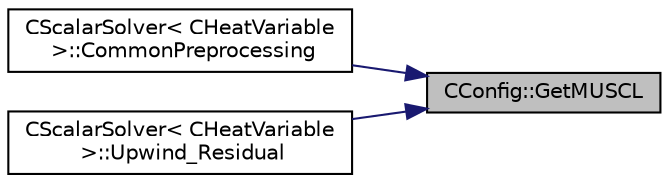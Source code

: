digraph "CConfig::GetMUSCL"
{
 // LATEX_PDF_SIZE
  edge [fontname="Helvetica",fontsize="10",labelfontname="Helvetica",labelfontsize="10"];
  node [fontname="Helvetica",fontsize="10",shape=record];
  rankdir="RL";
  Node1 [label="CConfig::GetMUSCL",height=0.2,width=0.4,color="black", fillcolor="grey75", style="filled", fontcolor="black",tooltip="Get if the upwind scheme used MUSCL or not."];
  Node1 -> Node2 [dir="back",color="midnightblue",fontsize="10",style="solid",fontname="Helvetica"];
  Node2 [label="CScalarSolver\< CHeatVariable\l \>::CommonPreprocessing",height=0.2,width=0.4,color="black", fillcolor="white", style="filled",URL="$classCScalarSolver.html#aa6238dd670ce793d763fc35598b52dcf",tooltip="Gradient and Limiter computation."];
  Node1 -> Node3 [dir="back",color="midnightblue",fontsize="10",style="solid",fontname="Helvetica"];
  Node3 [label="CScalarSolver\< CHeatVariable\l \>::Upwind_Residual",height=0.2,width=0.4,color="black", fillcolor="white", style="filled",URL="$classCScalarSolver.html#a7a5250679bf3984b0e9b1a2d9641936f",tooltip="Compute the spatial integration using a upwind scheme."];
}
